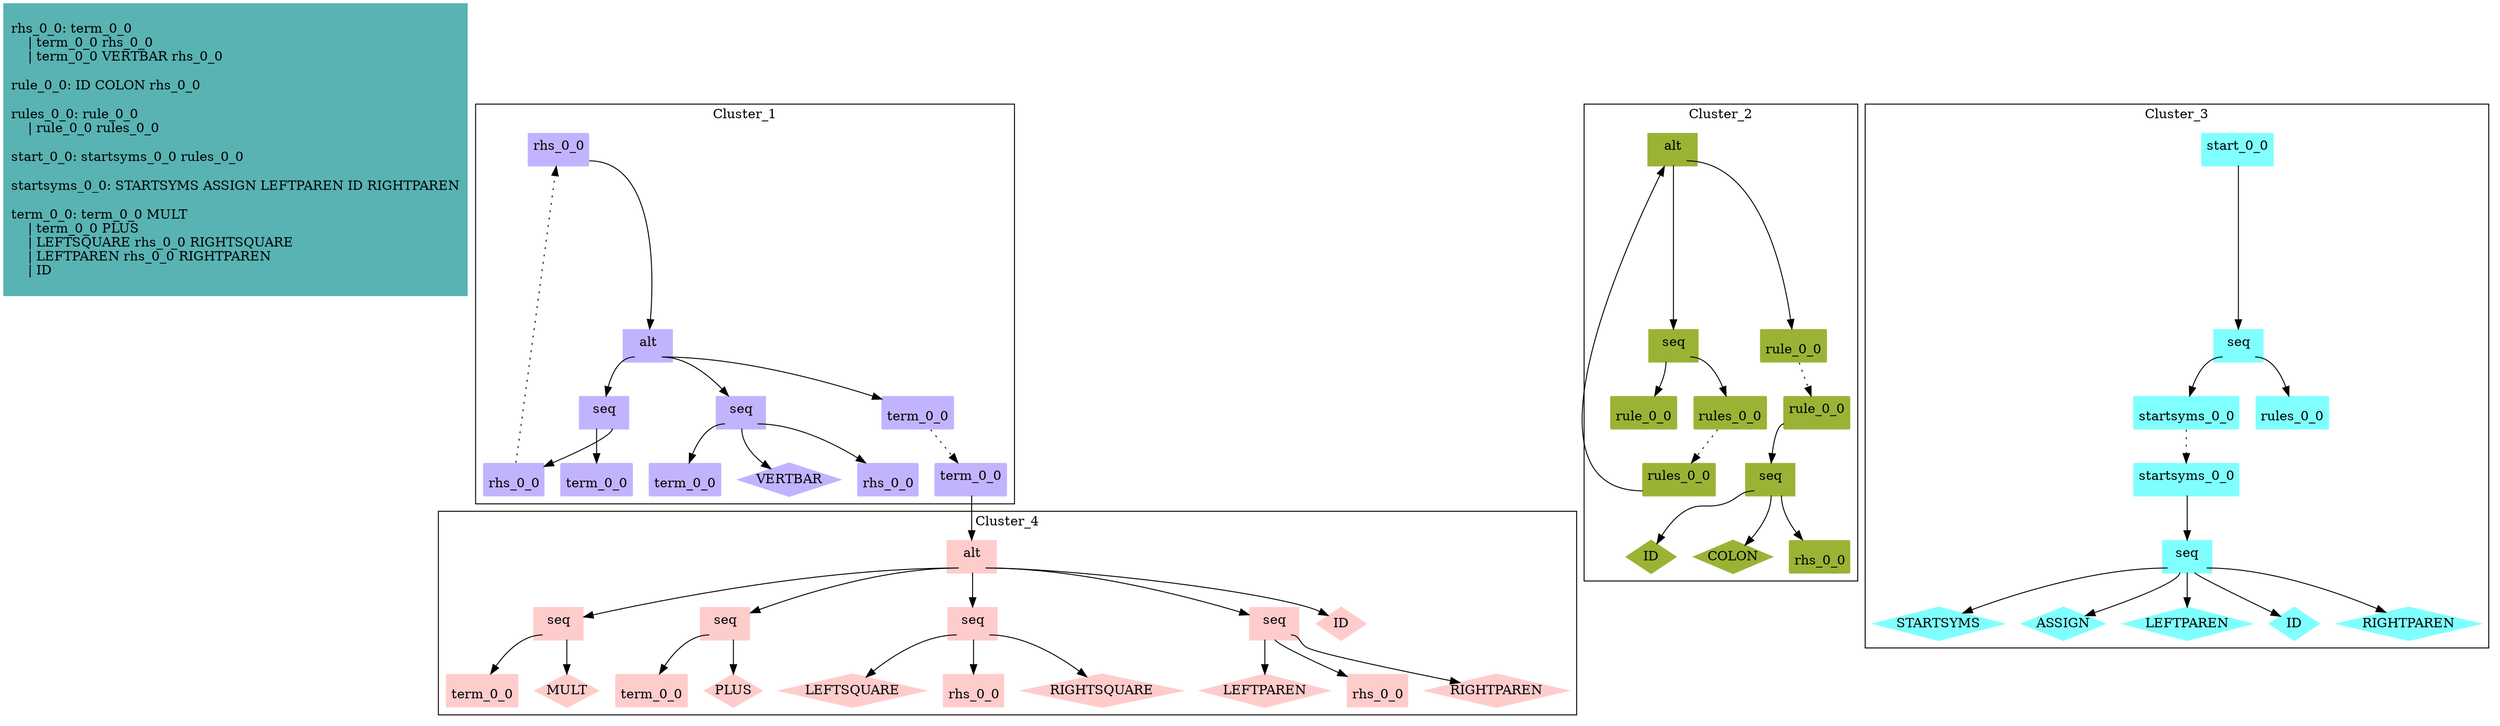 digraph {
Grammar [shape="rectangle", style = filled, color =".5 .5 .7", label = "\lrhs_0_0: term_0_0\l    | term_0_0 rhs_0_0\l    | term_0_0 VERTBAR rhs_0_0\l\lrule_0_0: ID COLON rhs_0_0\l\lrules_0_0: rule_0_0\l    | rule_0_0 rules_0_0\l\lstart_0_0: startsyms_0_0 rules_0_0\l\lstartsyms_0_0: STARTSYMS ASSIGN LEFTPAREN ID RIGHTPAREN\l\lterm_0_0: term_0_0 MULT\l    | term_0_0 PLUS\l    | LEFTSQUARE rhs_0_0 RIGHTSQUARE\l    | LEFTPAREN rhs_0_0 RIGHTPAREN\l    | ID\l "];

0:F -> 1 [style=solid];

1:F -> 2 [style=solid];

2 [shape="none", margin=0,style = filled, color =".7 .3 1.0", label = < <table border="1" cellborder="0" cellspacing="0" cellpadding="4"><tr><td port="H"></td></tr><tr><td>term_0_0</td></tr></table> > ];

2 -> 3 [style=dotted];

1:F -> 4 [style=solid];

4:F0 -> 5 [style=solid];

5 [shape="none", margin=0, style = filled, color =".7 .3 1.0", label = < <table border="1" cellborder="0" cellspacing="0" cellpadding="4"><tr><td port="H"></td></tr><tr><td>term_0_0</td></tr></table> > ];

4:F1 -> 6 [style=solid];

6 [shape="none", margin=0, style = filled, color =".7 .3 1.0",label = < <table border="1" cellborder="0" cellspacing="0" cellpadding="4"><tr><td port="H"></td></tr><tr><td>rhs_0_0</td></tr></table> > ];

6 -> 0 [style=dotted];

4 [shape="none", margin=0, style = filled, color =".7 .3 1.0",label = < <table border="1" cellborder="0" cellspacing="0" cellpadding="4"><tr><td colspan="2">seq</td></tr><tr><td port="F0"></td><td port="F1"></td></tr></table> > ];

1:F -> 7 [style=solid];

7:F0 -> 8 [style=solid];

8 [shape="none", margin=0, style = filled, color =".7 .3 1.0",label = < <table border="1" cellborder="0" cellspacing="0" cellpadding="4"><tr><td port="H"></td></tr><tr><td>term_0_0</td></tr></table> > ];

7:F1 -> 9 [style=solid];

9 [shape="diamond", style = filled, color =".7 .3 1.0", margin=0, label="VERTBAR"];

7:F2 -> 10 [style=solid];

10 [shape="none", margin=0, style = filled, color =".7 .3 1.0", label = < <table border="1" cellborder="0" cellspacing="0" cellpadding="4"><tr><td port="H"></td></tr><tr><td>rhs_0_0</td></tr></table> > ];

7 [shape="none", style = filled, color =".7 .3 1.0", margin=0, label = < <table border="1" cellborder="0" cellspacing="0" cellpadding="4"><tr><td colspan="3">seq</td></tr><tr><td port="F0"></td><td port="F1"></td><td port="F2"></td></tr></table> > ];

1 [shape="none", margin=0, style = filled, color =".7 .3 1.0", style = filled, color =".7 .3 1.0", label = < <table border="1" cellborder="0" cellspacing="0" cellpadding="4"><tr><td>alt</td></tr><tr><td port="F"></td></tr></table> > ];

0 [shape="none", margin=0, style = filled, color =".7 .3 1.0", label = < <table border="1" cellborder="0" cellspacing="0" cellpadding="4"><tr><td>rhs_0_0</td></tr><tr><td port="F"></td></tr></table> > ];

//cluster 1
subgraph cluster_1 { 
label ="Cluster_1";
node[shape=record style = "filled" fillcolor=blue];
7;
8;9;10;0;1;2;3;4;5;6;	
}


11:F -> 12 [style=solid];

12:F0 -> 13 [style=solid];

13 [shape="diamond",style = filled, color =".2 .7 .7", margin=0, label="ID"];

12:F1 -> 14 [style=solid];

14 [shape="diamond", margin=0, style = filled, color =".2 .7 .7",label="COLON"];

12:F2 -> 15 [style=solid];

15 [shape="none", margin=0, style = filled, color =".2 .7 .7", label = < <table border="1" cellborder="0" cellspacing="0" cellpadding="4"><tr><td port="H"></td></tr><tr><td>rhs_0_0</td></tr></table> > ];

12 [shape="none", margin=0, style = filled, color =".2 .7 .7", label = < <table border="1" cellborder="0" cellspacing="0" cellpadding="4"><tr><td colspan="3">seq</td></tr><tr><td port="F0"></td><td port="F1"></td><td port="F2"></td></tr></table> > ];

11 [shape="none", margin=0, style = filled, color =".2 .7 .7", label = < <table border="1" cellborder="0" cellspacing="0" cellpadding="4"><tr><td>rule_0_0</td></tr><tr><td port="F"></td></tr></table> > ];

16:F -> 17 [style=solid];

17:F -> 18 [style=solid];

18 [shape="none", margin=0, style = filled, color =".2 .7 .7", label = < <table border="1" cellborder="0" cellspacing="0" cellpadding="4"><tr><td port="H"></td></tr><tr><td>rule_0_0</td></tr></table> > ];

18 -> 11 [style=dotted];

17:F -> 19 [style=solid];

19:F0 -> 20 [style=solid];

20 [shape="none", margin=0, style = filled, color =".2 .7 .7",label = < <table border="1" cellborder="0" cellspacing="0" cellpadding="4"><tr><td port="H"></td></tr><tr><td>rule_0_0</td></tr></table> > ];

19:F1 -> 21 [style=solid];

21 [shape="none", margin=0, style = filled, color =".2 .7 .7", label = < <table border="1" cellborder="0" cellspacing="0" cellpadding="4"><tr><td port="H"></td></tr><tr><td>rules_0_0</td></tr></table> > ];

21 -> 16 [style=dotted];

19 [shape="none", margin=0, style = filled, color =".2 .7 .7", label = < <table border="1" cellborder="0" cellspacing="0" cellpadding="4"><tr><td colspan="2">seq</td></tr><tr><td port="F0"></td><td port="F1"></td></tr></table> > ];

17 [shape="none", margin=0, style = filled, color =".2 .7 .7", label = < <table border="1" cellborder="0" cellspacing="0" cellpadding="4"><tr><td>alt</td></tr><tr><td port="F"></td></tr></table> > ];

16 [shape="none", margin=0, style = filled, color =".2 .7 .7", label = < <table border="1" cellborder="0" cellspacing="0" cellpadding="4"><tr><td>rules_0_0</td></tr><tr><td port="F"></td></tr></table> > ];

22:F -> 23 [style=solid];

23:F0 -> 24 [style=solid];


//cluster 2
subgraph cluster_2 {
	label = "Cluster_2"
	node [shape = recond];
	11;12;13;14;15;16;17;18;19;20;21;
	
}






24 [shape="none", margin=0, style = filled, color =".5 .5 1.0",label = < <table border="1" cellborder="0" cellspacing="0" cellpadding="4"><tr><td port="H"></td></tr><tr><td>startsyms_0_0</td></tr></table> > ];

24 -> 25 [style=dotted];

23:F1 -> 26 [style=solid];

26 [shape="none", margin=0,style = filled, color =".5 .5 1.0", label = < <table border="1" cellborder="0" cellspacing="0" cellpadding="4"><tr><td port="H"></td></tr><tr><td>rules_0_0</td></tr></table> > ];

23 [shape="none", margin=0,style = filled, color =".5 .5 1.0", label = < <table border="1" cellborder="0" cellspacing="0" cellpadding="4"><tr><td colspan="2">seq</td></tr><tr><td port="F0"></td><td port="F1"></td></tr></table> > ];

22 [shape="none", margin=0, style = filled, color =".5 .5 1.0",label = < <table border="1" cellborder="0" cellspacing="0" cellpadding="4"><tr><td>start_0_0</td></tr><tr><td port="F"></td></tr></table> > ];

25:F -> 27 [style=solid];

27:F0 -> 28 [style=solid];

28 [shape="diamond", margin=0, style = filled, color =".5 .5 1.0", label="STARTSYMS"];

27:F1 -> 29 [style=solid];

29 [shape="diamond", margin=0, style = filled, color =".5 .5 1.0",label="ASSIGN"];

27:F2 -> 30 [style=solid];

30 [shape="diamond", margin=0, style = filled, color =".5 .5 1.0", label="LEFTPAREN"];

27:F3 -> 31 [style=solid];

31 [shape="diamond", margin=0, style = filled, color =".5 .5 1.0", label="ID"];

27:F4 -> 32 [style=solid];

32 [shape="diamond", margin=0, style = filled, color =".5 .5 1.0",label="RIGHTPAREN"];

27 [shape="none", margin=0, style = filled, color =".5 .5 1.0",label = < <table border="1" cellborder="0" cellspacing="0" cellpadding="4"><tr><td colspan="5">seq</td></tr><tr><td port="F0"></td><td port="F1"></td><td port="F2"></td><td port="F3"></td><td port="F4"></td></tr></table> > ];

25 [shape="none", margin=0, style = filled, color =".5 .5 1.0",label = < <table border="1" cellborder="0" cellspacing="0" cellpadding="4"><tr><td>startsyms_0_0</td></tr><tr><td port="F"></td></tr></table> > ];

//cluster 3
subgraph cluster_3 {
	label = "Cluster_3"
	node [shape = recond];
	22;23;24;25;26;27;28;29;30;31;32;
	
}


3:F -> 33 [style=solid];

33:F -> 34 [style=solid];

34:F0 -> 35 [style=solid];

35 [shape="none", margin=0, style = filled, color ="1.0 .2 1.0", label = < <table border="1" cellborder="0" cellspacing="0" cellpadding="4"><tr><td port="H"></td></tr><tr><td>term_0_0</td></tr></table> > ];

34:F1 -> 36 [style=solid];

36 [shape="diamond", margin=0, style = filled, color ="1.0 .2 1.0", label="MULT"];

34 [shape="none", margin=0, style = filled, color ="1.0 .2 1.0",label = < <table border="1" cellborder="0" cellspacing="0" cellpadding="4"><tr><td colspan="2">seq</td></tr><tr><td port="F0"></td><td port="F1"></td></tr></table> > ];

33:F -> 37 [style=solid];

37:F0 -> 38 [style=solid];

38 [shape="none", margin=0, style = filled, color ="1.0 .2 1.0", label = < <table border="1" cellborder="0" cellspacing="0" cellpadding="4"><tr><td port="H"></td></tr><tr><td>term_0_0</td></tr></table> > ];

37:F1 -> 39 [style=solid];

39 [shape="diamond", margin=0, style = filled, color ="1.0 .2 1.0", label="PLUS"];

37 [shape="none", margin=0, style = filled, color ="1.0 .2 1.0", label = < <table border="1" cellborder="0" cellspacing="0" cellpadding="4"><tr><td colspan="2">seq</td></tr><tr><td port="F0"></td><td port="F1"></td></tr></table> > ];

33:F -> 40 [style=solid];

40:F0 -> 41 [style=solid];

41 [shape="diamond", margin=0, style = filled, color ="1.0 .2 1.0", label="LEFTSQUARE"];

40:F1 -> 42 [style=solid];

42 [shape="none", margin=0, style = filled, color ="1.0 .2 1.0", label = < <table border="1" cellborder="0" cellspacing="0" cellpadding="4"><tr><td port="H"></td></tr><tr><td>rhs_0_0</td></tr></table> > ];

40:F2 -> 43 [style=solid];

43 [shape="diamond", margin=0, style = filled, color ="1.0 .2 1.0", label="RIGHTSQUARE"];

40 [shape="none", margin=0, style = filled, color ="1.0 .2 1.0", label = < <table border="1" cellborder="0" cellspacing="0" cellpadding="4"><tr><td colspan="3">seq</td></tr><tr><td port="F0"></td><td port="F1"></td><td port="F2"></td></tr></table> > ];

33:F -> 44 [style=solid];

44:F0 -> 45 [style=solid];

45 [shape="diamond", margin=0, style = filled, color ="1.0 .2 1.0", label="LEFTPAREN"];

44:F1 -> 46 [style=solid];

46 [shape="none", margin=0, style = filled, color ="1.0 .2 1.0", label = < <table border="1" cellborder="0" cellspacing="0" cellpadding="4"><tr><td port="H"></td></tr><tr><td>rhs_0_0</td></tr></table> > ];

44:F2 -> 47 [style=solid];

47 [shape="diamond", margin=0, style = filled, color ="1.0 .2 1.0", label="RIGHTPAREN"];

44 [shape="none", margin=0, style = filled, color ="1.0 .2 1.0", label = < <table border="1" cellborder="0" cellspacing="0" cellpadding="4"><tr><td colspan="3">seq</td></tr><tr><td port="F0"></td><td port="F1"></td><td port="F2"></td></tr></table> > ];

33:F -> 48 [style=solid];

48 [shape="diamond", margin=0, style = filled, color ="1.0 .2 1.0", label="ID"];

33 [shape="none", margin=0, style = filled, color ="1.0 .2 1.0", label = < <table border="1" cellborder="0" cellspacing="0" cellpadding="4"><tr><td>alt</td></tr><tr><td port="F"></td></tr></table> > ]; 

3 [shape="none", margin=0, style = filled, color =".7 .3 1.0", label = < <table border="1" cellborder="0" cellspacing="0" cellpadding="4"><tr><td>term_0_0</td></tr><tr><td port="F"></td></tr></table> > ]; 


subgraph cluster_4 {
	label = "Cluster_4"
	node [shape = recond];
33;34;35;36;37;38;39;40;41;42;43;44;45;46;47;48;
	
}
}

